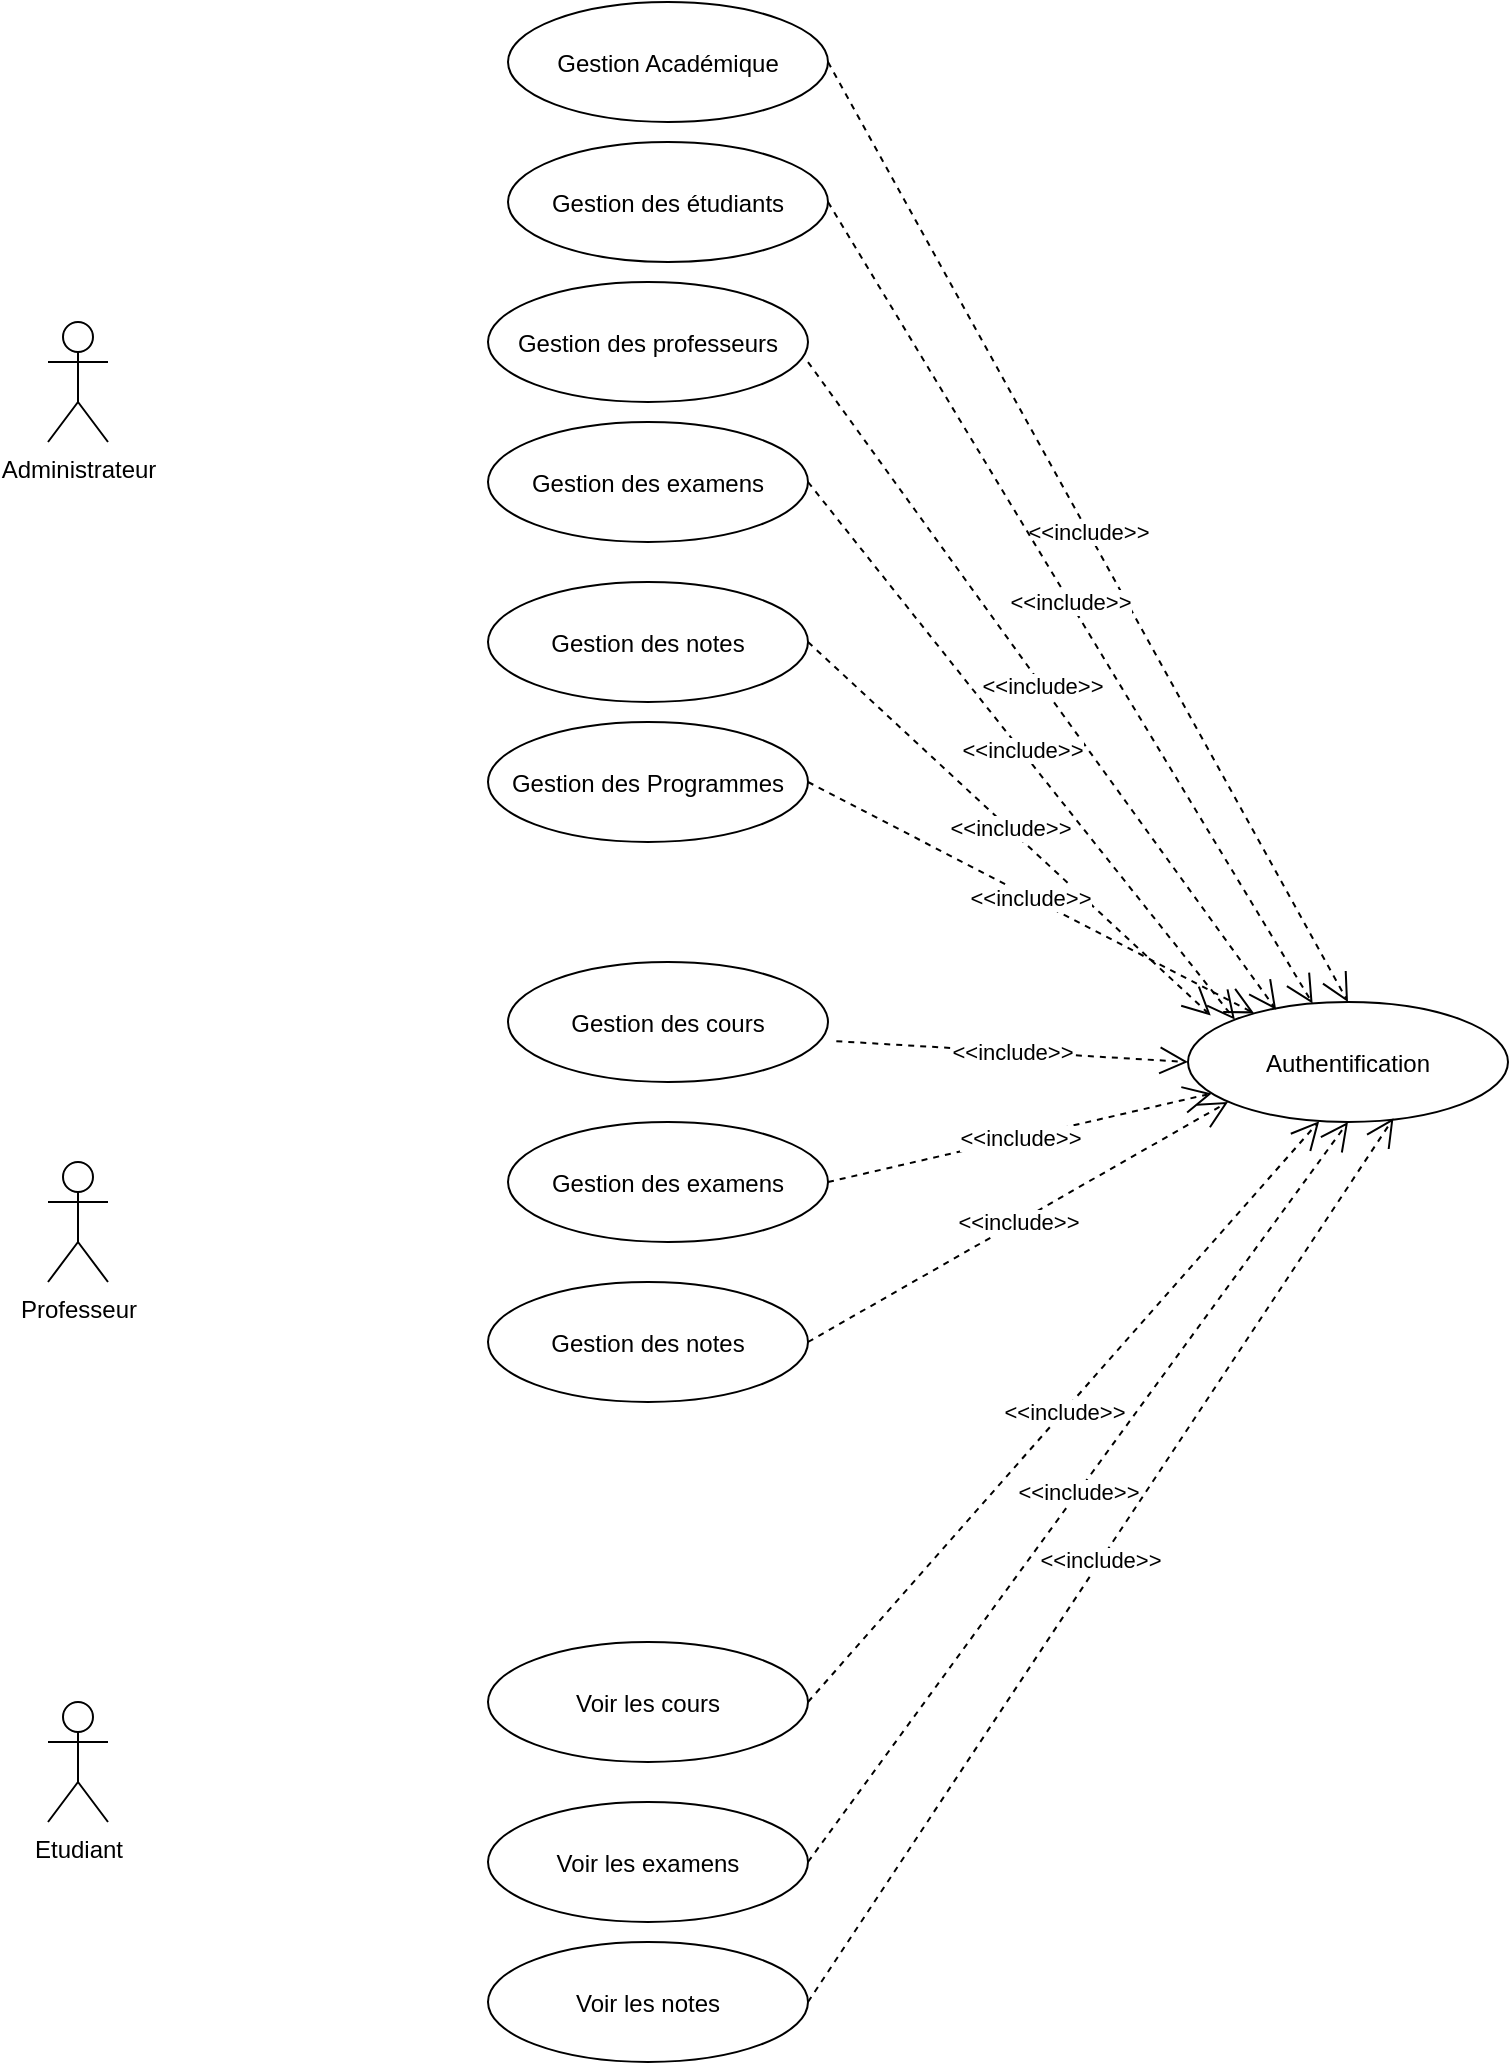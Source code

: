 <mxfile version="24.5.4" type="github">
  <diagram name="Page-1" id="ukoN5H4fn96m-dexxANL">
    <mxGraphModel dx="1533" dy="609" grid="1" gridSize="10" guides="1" tooltips="1" connect="1" arrows="1" fold="1" page="1" pageScale="1" pageWidth="850" pageHeight="1100" math="0" shadow="0">
      <root>
        <mxCell id="0" />
        <mxCell id="1" parent="0" />
        <mxCell id="vJdnkZP15XW9eH7DNpHB-1" value="Administrateur" style="shape=umlActor;verticalLabelPosition=bottom;verticalAlign=top;html=1;" vertex="1" parent="1">
          <mxGeometry x="60" y="190" width="30" height="60" as="geometry" />
        </mxCell>
        <mxCell id="vJdnkZP15XW9eH7DNpHB-5" value="Professeur" style="shape=umlActor;verticalLabelPosition=bottom;verticalAlign=top;html=1;" vertex="1" parent="1">
          <mxGeometry x="60" y="610" width="30" height="60" as="geometry" />
        </mxCell>
        <mxCell id="vJdnkZP15XW9eH7DNpHB-6" value="Etudiant" style="shape=umlActor;verticalLabelPosition=bottom;verticalAlign=top;html=1;" vertex="1" parent="1">
          <mxGeometry x="60" y="880" width="30" height="60" as="geometry" />
        </mxCell>
        <mxCell id="vJdnkZP15XW9eH7DNpHB-12" value="Gestion des étudiants" style="ellipse;strokeColor=#000000;" vertex="1" parent="1">
          <mxGeometry x="290" y="100" width="160" height="60" as="geometry" />
        </mxCell>
        <mxCell id="vJdnkZP15XW9eH7DNpHB-13" value="Gestion des professeurs" style="ellipse;strokeColor=#000000;" vertex="1" parent="1">
          <mxGeometry x="280" y="170" width="160" height="60" as="geometry" />
        </mxCell>
        <mxCell id="vJdnkZP15XW9eH7DNpHB-14" value="Gestion Académique" style="ellipse;strokeColor=#000000;" vertex="1" parent="1">
          <mxGeometry x="290" y="30" width="160" height="60" as="geometry" />
        </mxCell>
        <mxCell id="vJdnkZP15XW9eH7DNpHB-15" value="Gestion des examens" style="ellipse;strokeColor=#000000;" vertex="1" parent="1">
          <mxGeometry x="280" y="240" width="160" height="60" as="geometry" />
        </mxCell>
        <mxCell id="vJdnkZP15XW9eH7DNpHB-16" value="Gestion des notes" style="ellipse;strokeColor=#000000;" vertex="1" parent="1">
          <mxGeometry x="280" y="320" width="160" height="60" as="geometry" />
        </mxCell>
        <mxCell id="vJdnkZP15XW9eH7DNpHB-17" value="Gestion des Programmes" style="ellipse;strokeColor=#000000;" vertex="1" parent="1">
          <mxGeometry x="280" y="390" width="160" height="60" as="geometry" />
        </mxCell>
        <mxCell id="vJdnkZP15XW9eH7DNpHB-18" value="Gestion des notes" style="ellipse;strokeColor=#000000;" vertex="1" parent="1">
          <mxGeometry x="280" y="670" width="160" height="60" as="geometry" />
        </mxCell>
        <mxCell id="vJdnkZP15XW9eH7DNpHB-19" value="Gestion des examens" style="ellipse;strokeColor=#000000;" vertex="1" parent="1">
          <mxGeometry x="290" y="590" width="160" height="60" as="geometry" />
        </mxCell>
        <mxCell id="vJdnkZP15XW9eH7DNpHB-20" value="Gestion des cours" style="ellipse;strokeColor=#000000;" vertex="1" parent="1">
          <mxGeometry x="290" y="510" width="160" height="60" as="geometry" />
        </mxCell>
        <mxCell id="vJdnkZP15XW9eH7DNpHB-21" value="Voir les notes" style="ellipse;strokeColor=#000000;" vertex="1" parent="1">
          <mxGeometry x="280" y="1000" width="160" height="60" as="geometry" />
        </mxCell>
        <mxCell id="vJdnkZP15XW9eH7DNpHB-22" value="Voir les examens" style="ellipse;strokeColor=#000000;" vertex="1" parent="1">
          <mxGeometry x="280" y="930" width="160" height="60" as="geometry" />
        </mxCell>
        <mxCell id="vJdnkZP15XW9eH7DNpHB-23" value="Voir les cours" style="ellipse;strokeColor=#000000;" vertex="1" parent="1">
          <mxGeometry x="280" y="850" width="160" height="60" as="geometry" />
        </mxCell>
        <mxCell id="vJdnkZP15XW9eH7DNpHB-24" value="Authentification" style="ellipse;strokeColor=#000000;" vertex="1" parent="1">
          <mxGeometry x="630" y="530" width="160" height="60" as="geometry" />
        </mxCell>
        <mxCell id="vJdnkZP15XW9eH7DNpHB-25" value="&amp;lt;&amp;lt;include&amp;gt;&amp;gt;" style="endArrow=open;endSize=12;dashed=1;html=1;rounded=0;exitX=1;exitY=0.5;exitDx=0;exitDy=0;entryX=0.5;entryY=0;entryDx=0;entryDy=0;" edge="1" parent="1" source="vJdnkZP15XW9eH7DNpHB-14" target="vJdnkZP15XW9eH7DNpHB-24">
          <mxGeometry width="160" relative="1" as="geometry">
            <mxPoint x="450" y="320" as="sourcePoint" />
            <mxPoint x="610" y="320" as="targetPoint" />
            <mxPoint as="offset" />
          </mxGeometry>
        </mxCell>
        <mxCell id="vJdnkZP15XW9eH7DNpHB-28" value="&amp;lt;&amp;lt;include&amp;gt;&amp;gt;" style="endArrow=open;endSize=12;dashed=1;html=1;rounded=0;exitX=1;exitY=0.5;exitDx=0;exitDy=0;" edge="1" parent="1" source="vJdnkZP15XW9eH7DNpHB-12" target="vJdnkZP15XW9eH7DNpHB-24">
          <mxGeometry width="160" relative="1" as="geometry">
            <mxPoint x="360" y="470" as="sourcePoint" />
            <mxPoint x="520" y="470" as="targetPoint" />
          </mxGeometry>
        </mxCell>
        <mxCell id="vJdnkZP15XW9eH7DNpHB-29" value="&amp;lt;&amp;lt;include&amp;gt;&amp;gt;" style="endArrow=open;endSize=12;dashed=1;html=1;rounded=0;entryX=0.088;entryY=0.231;entryDx=0;entryDy=0;entryPerimeter=0;exitX=1;exitY=0.667;exitDx=0;exitDy=0;exitPerimeter=0;" edge="1" parent="1" source="vJdnkZP15XW9eH7DNpHB-13">
          <mxGeometry width="160" relative="1" as="geometry">
            <mxPoint x="470" y="270" as="sourcePoint" />
            <mxPoint x="674.08" y="533.84" as="targetPoint" />
          </mxGeometry>
        </mxCell>
        <mxCell id="vJdnkZP15XW9eH7DNpHB-30" value="&amp;lt;&amp;lt;include&amp;gt;&amp;gt;" style="endArrow=open;endSize=12;dashed=1;html=1;rounded=0;entryX=0;entryY=0;entryDx=0;entryDy=0;exitX=1;exitY=0.5;exitDx=0;exitDy=0;" edge="1" parent="1" source="vJdnkZP15XW9eH7DNpHB-15" target="vJdnkZP15XW9eH7DNpHB-24">
          <mxGeometry width="160" relative="1" as="geometry">
            <mxPoint x="360" y="470" as="sourcePoint" />
            <mxPoint x="520" y="470" as="targetPoint" />
          </mxGeometry>
        </mxCell>
        <mxCell id="vJdnkZP15XW9eH7DNpHB-31" value="&amp;lt;&amp;lt;include&amp;gt;&amp;gt;" style="endArrow=open;endSize=12;dashed=1;html=1;rounded=0;entryX=0.071;entryY=0.112;entryDx=0;entryDy=0;entryPerimeter=0;exitX=1;exitY=0.5;exitDx=0;exitDy=0;" edge="1" parent="1" source="vJdnkZP15XW9eH7DNpHB-16" target="vJdnkZP15XW9eH7DNpHB-24">
          <mxGeometry width="160" relative="1" as="geometry">
            <mxPoint x="360" y="330" as="sourcePoint" />
            <mxPoint x="520" y="330" as="targetPoint" />
          </mxGeometry>
        </mxCell>
        <mxCell id="vJdnkZP15XW9eH7DNpHB-32" value="&amp;lt;&amp;lt;include&amp;gt;&amp;gt;" style="endArrow=open;endSize=12;dashed=1;html=1;rounded=0;exitX=1;exitY=0.5;exitDx=0;exitDy=0;" edge="1" parent="1" source="vJdnkZP15XW9eH7DNpHB-17" target="vJdnkZP15XW9eH7DNpHB-24">
          <mxGeometry width="160" relative="1" as="geometry">
            <mxPoint x="360" y="330" as="sourcePoint" />
            <mxPoint x="630" y="540" as="targetPoint" />
          </mxGeometry>
        </mxCell>
        <mxCell id="vJdnkZP15XW9eH7DNpHB-33" value="&amp;lt;&amp;lt;include&amp;gt;&amp;gt;" style="endArrow=open;endSize=12;dashed=1;html=1;rounded=0;entryX=0;entryY=0.5;entryDx=0;entryDy=0;exitX=1.026;exitY=0.66;exitDx=0;exitDy=0;exitPerimeter=0;" edge="1" parent="1" source="vJdnkZP15XW9eH7DNpHB-20" target="vJdnkZP15XW9eH7DNpHB-24">
          <mxGeometry width="160" relative="1" as="geometry">
            <mxPoint x="360" y="610" as="sourcePoint" />
            <mxPoint x="520" y="610" as="targetPoint" />
          </mxGeometry>
        </mxCell>
        <mxCell id="vJdnkZP15XW9eH7DNpHB-34" value="&amp;lt;&amp;lt;include&amp;gt;&amp;gt;" style="endArrow=open;endSize=12;dashed=1;html=1;rounded=0;exitX=1;exitY=0.5;exitDx=0;exitDy=0;" edge="1" parent="1" source="vJdnkZP15XW9eH7DNpHB-19" target="vJdnkZP15XW9eH7DNpHB-24">
          <mxGeometry width="160" relative="1" as="geometry">
            <mxPoint x="360" y="610" as="sourcePoint" />
            <mxPoint x="520" y="610" as="targetPoint" />
          </mxGeometry>
        </mxCell>
        <mxCell id="vJdnkZP15XW9eH7DNpHB-35" value="&amp;lt;&amp;lt;include&amp;gt;&amp;gt;" style="endArrow=open;endSize=12;dashed=1;html=1;rounded=0;exitX=1;exitY=0.5;exitDx=0;exitDy=0;entryX=0.125;entryY=0.833;entryDx=0;entryDy=0;entryPerimeter=0;" edge="1" parent="1" source="vJdnkZP15XW9eH7DNpHB-18" target="vJdnkZP15XW9eH7DNpHB-24">
          <mxGeometry width="160" relative="1" as="geometry">
            <mxPoint x="360" y="610" as="sourcePoint" />
            <mxPoint x="640" y="590" as="targetPoint" />
          </mxGeometry>
        </mxCell>
        <mxCell id="vJdnkZP15XW9eH7DNpHB-36" value="&amp;lt;&amp;lt;include&amp;gt;&amp;gt;" style="endArrow=open;endSize=12;dashed=1;html=1;rounded=0;entryX=0.41;entryY=0.993;entryDx=0;entryDy=0;entryPerimeter=0;exitX=1;exitY=0.5;exitDx=0;exitDy=0;" edge="1" parent="1" source="vJdnkZP15XW9eH7DNpHB-23" target="vJdnkZP15XW9eH7DNpHB-24">
          <mxGeometry width="160" relative="1" as="geometry">
            <mxPoint x="360" y="760" as="sourcePoint" />
            <mxPoint x="520" y="760" as="targetPoint" />
          </mxGeometry>
        </mxCell>
        <mxCell id="vJdnkZP15XW9eH7DNpHB-37" value="&amp;lt;&amp;lt;include&amp;gt;&amp;gt;" style="endArrow=open;endSize=12;dashed=1;html=1;rounded=0;entryX=0.5;entryY=1;entryDx=0;entryDy=0;exitX=1;exitY=0.5;exitDx=0;exitDy=0;" edge="1" parent="1" source="vJdnkZP15XW9eH7DNpHB-22" target="vJdnkZP15XW9eH7DNpHB-24">
          <mxGeometry width="160" relative="1" as="geometry">
            <mxPoint x="360" y="760" as="sourcePoint" />
            <mxPoint x="520" y="760" as="targetPoint" />
          </mxGeometry>
        </mxCell>
        <mxCell id="vJdnkZP15XW9eH7DNpHB-38" value="&amp;lt;&amp;lt;include&amp;gt;&amp;gt;" style="endArrow=open;endSize=12;dashed=1;html=1;rounded=0;entryX=0.642;entryY=0.969;entryDx=0;entryDy=0;entryPerimeter=0;exitX=1;exitY=0.5;exitDx=0;exitDy=0;" edge="1" parent="1" source="vJdnkZP15XW9eH7DNpHB-21" target="vJdnkZP15XW9eH7DNpHB-24">
          <mxGeometry width="160" relative="1" as="geometry">
            <mxPoint x="360" y="1040" as="sourcePoint" />
            <mxPoint x="520" y="1040" as="targetPoint" />
          </mxGeometry>
        </mxCell>
      </root>
    </mxGraphModel>
  </diagram>
</mxfile>
